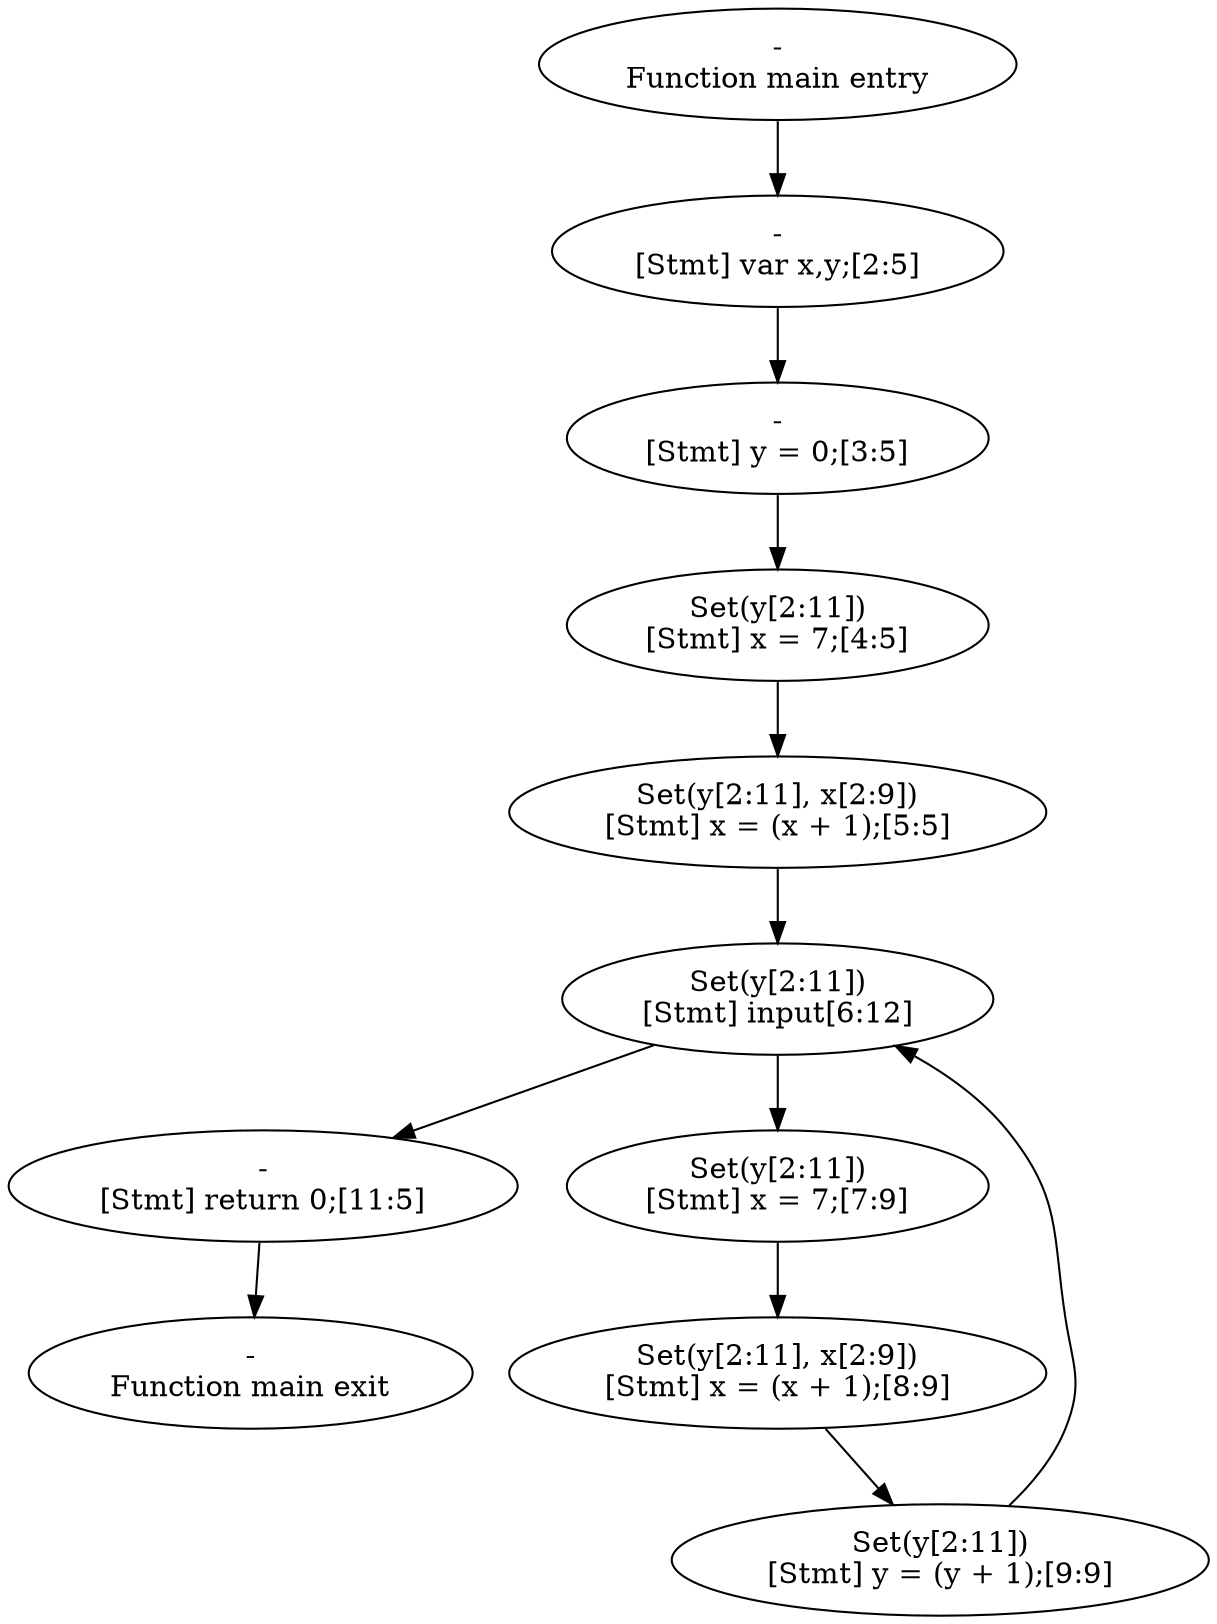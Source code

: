 digraph CFG{entry1_1[label="-\nFunction main entry"]
exit1_1[label="-\nFunction main exit"]
real12_6[label="Set(y[2:11])\n[Stmt] input[6:12]"]
real5_11[label="-\n[Stmt] return 0;[11:5]"]
real5_2[label="-\n[Stmt] var x,y;[2:5]"]
real5_3[label="-\n[Stmt] y = 0;[3:5]"]
real5_4[label="Set(y[2:11])\n[Stmt] x = 7;[4:5]"]
real5_5[label="Set(y[2:11], x[2:9])\n[Stmt] x = (x + 1);[5:5]"]
real9_7[label="Set(y[2:11])\n[Stmt] x = 7;[7:9]"]
real9_8[label="Set(y[2:11], x[2:9])\n[Stmt] x = (x + 1);[8:9]"]
real9_9[label="Set(y[2:11])\n[Stmt] y = (y + 1);[9:9]"]
entry1_1 -> real5_2[label=""]
real12_6 -> real5_11[label=""]
real12_6 -> real9_7[label=""]
real5_11 -> exit1_1[label=""]
real5_2 -> real5_3[label=""]
real5_3 -> real5_4[label=""]
real5_4 -> real5_5[label=""]
real5_5 -> real12_6[label=""]
real9_7 -> real9_8[label=""]
real9_8 -> real9_9[label=""]
real9_9 -> real12_6[label=""]
}